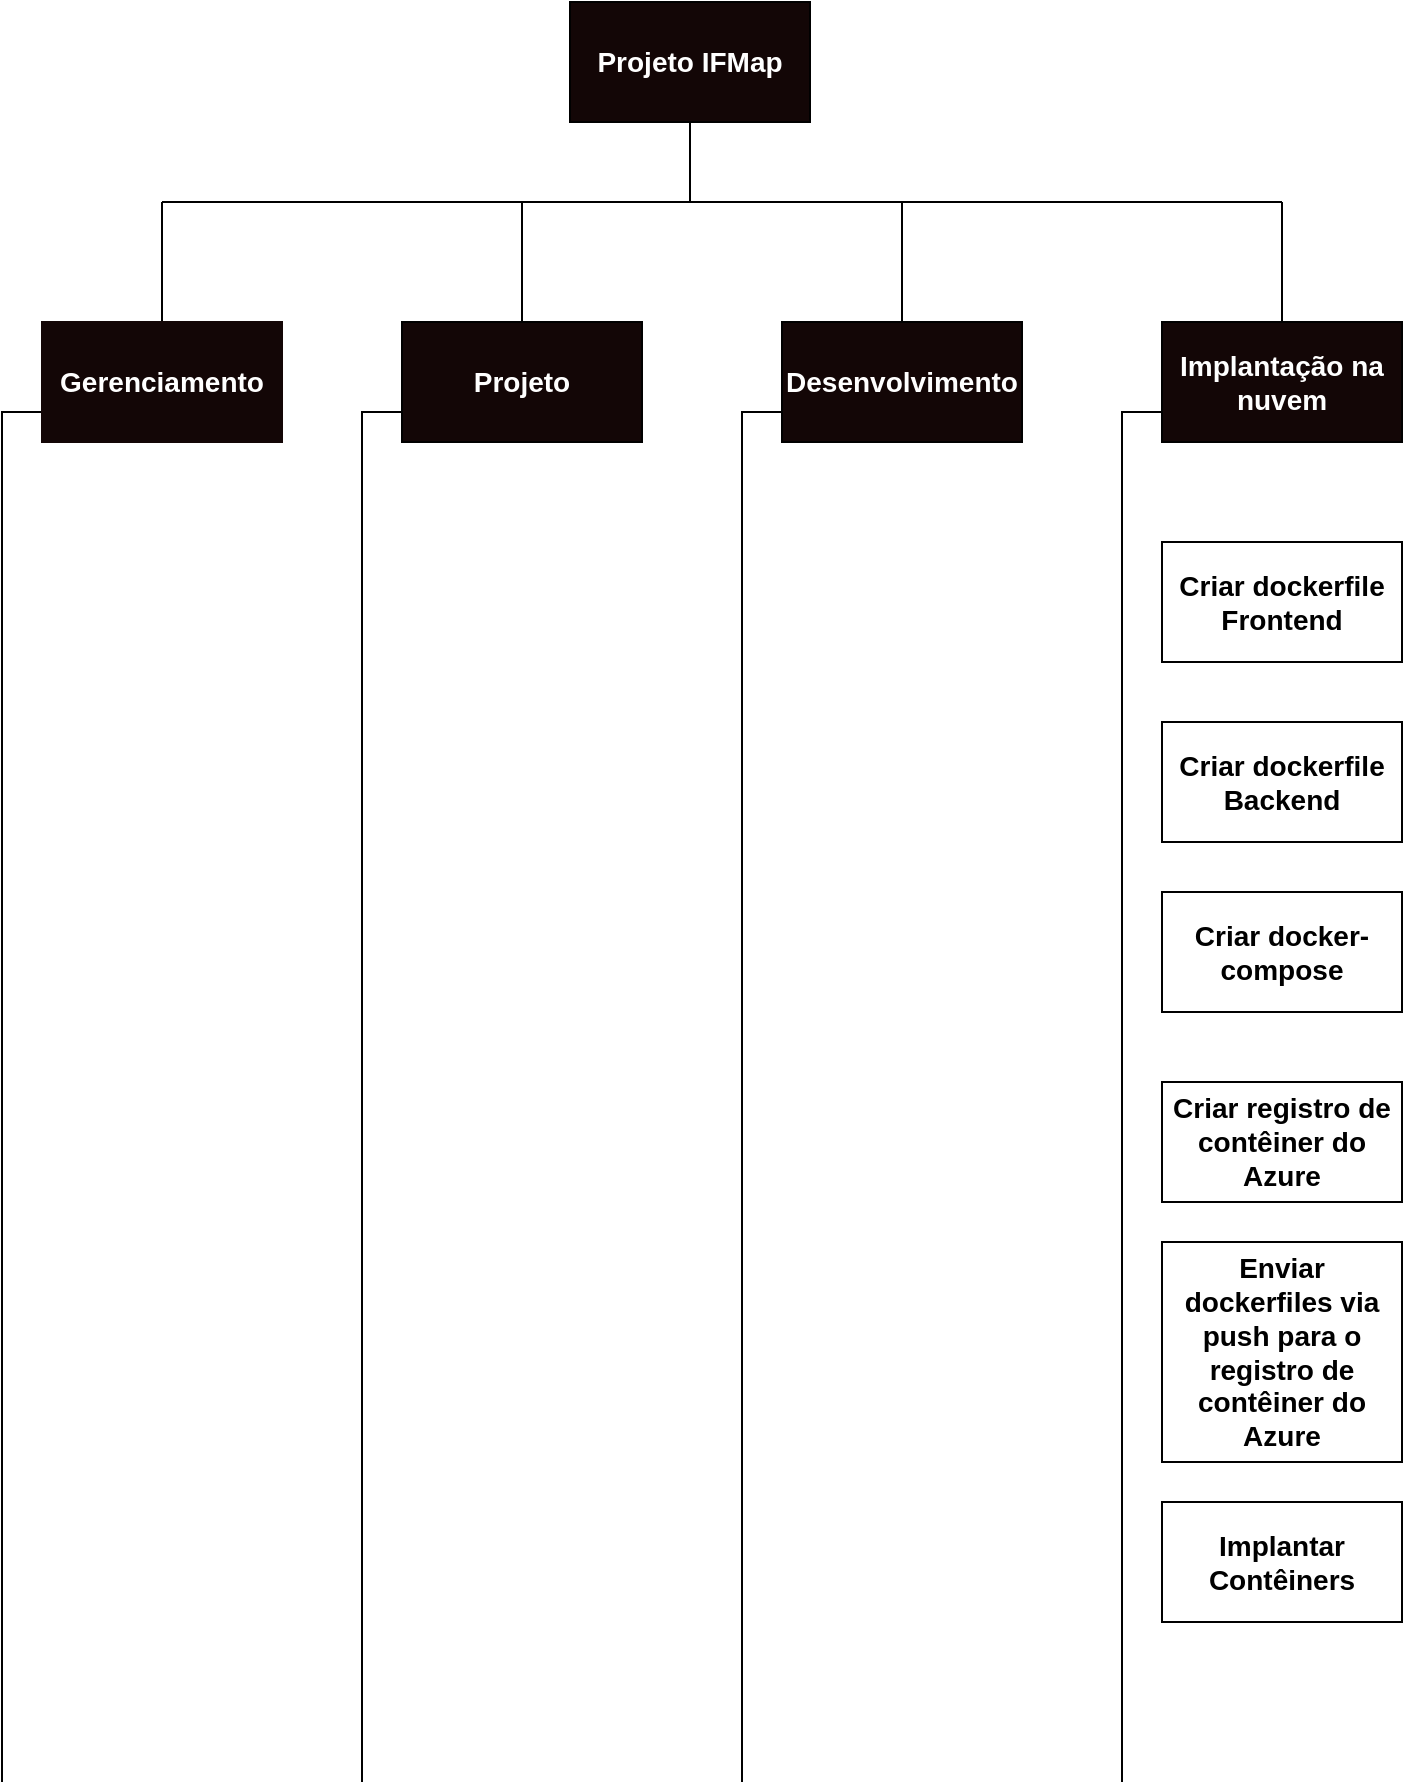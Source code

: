 <mxfile version="21.2.4" type="device">
  <diagram name="Página-1" id="8DjsX8mdoRZ60jqa2-I1">
    <mxGraphModel dx="1434" dy="802" grid="1" gridSize="10" guides="1" tooltips="1" connect="1" arrows="1" fold="1" page="1" pageScale="1" pageWidth="827" pageHeight="1169" math="0" shadow="0">
      <root>
        <mxCell id="0" />
        <mxCell id="1" parent="0" />
        <mxCell id="0SObzzRBRJdACTHLbziR-11" style="edgeStyle=none;rounded=0;orthogonalLoop=1;jettySize=auto;html=1;endArrow=none;endFill=0;" parent="1" source="0SObzzRBRJdACTHLbziR-1" edge="1">
          <mxGeometry relative="1" as="geometry">
            <mxPoint x="414" y="240" as="targetPoint" />
          </mxGeometry>
        </mxCell>
        <mxCell id="0SObzzRBRJdACTHLbziR-1" value="&lt;b&gt;&lt;font color=&quot;#ffffff&quot; style=&quot;font-size: 14px;&quot;&gt;Projeto IFMap&lt;/font&gt;&lt;/b&gt;" style="rounded=0;whiteSpace=wrap;html=1;fillColor=#130606;" parent="1" vertex="1">
          <mxGeometry x="354" y="140" width="120" height="60" as="geometry" />
        </mxCell>
        <mxCell id="0SObzzRBRJdACTHLbziR-6" style="edgeStyle=none;rounded=0;orthogonalLoop=1;jettySize=auto;html=1;endArrow=none;endFill=0;" parent="1" source="0SObzzRBRJdACTHLbziR-2" edge="1">
          <mxGeometry relative="1" as="geometry">
            <mxPoint x="150" y="240" as="targetPoint" />
          </mxGeometry>
        </mxCell>
        <mxCell id="0SObzzRBRJdACTHLbziR-13" style="edgeStyle=orthogonalEdgeStyle;rounded=0;orthogonalLoop=1;jettySize=auto;html=1;exitX=0;exitY=0.75;exitDx=0;exitDy=0;endArrow=none;endFill=0;" parent="1" source="0SObzzRBRJdACTHLbziR-2" edge="1">
          <mxGeometry relative="1" as="geometry">
            <mxPoint x="70" y="1030" as="targetPoint" />
          </mxGeometry>
        </mxCell>
        <mxCell id="0SObzzRBRJdACTHLbziR-2" value="&lt;font style=&quot;font-size: 14px;&quot; color=&quot;#ffffff&quot;&gt;&lt;b&gt;Gerenciamento&lt;/b&gt;&lt;/font&gt;" style="rounded=0;whiteSpace=wrap;html=1;strokeColor=#130606;fillColor=#130606;" parent="1" vertex="1">
          <mxGeometry x="90" y="300" width="120" height="60" as="geometry" />
        </mxCell>
        <mxCell id="0SObzzRBRJdACTHLbziR-7" style="edgeStyle=none;rounded=0;orthogonalLoop=1;jettySize=auto;html=1;endArrow=none;endFill=0;" parent="1" source="0SObzzRBRJdACTHLbziR-3" edge="1">
          <mxGeometry relative="1" as="geometry">
            <mxPoint x="330" y="240" as="targetPoint" />
          </mxGeometry>
        </mxCell>
        <mxCell id="0SObzzRBRJdACTHLbziR-15" style="edgeStyle=orthogonalEdgeStyle;rounded=0;orthogonalLoop=1;jettySize=auto;html=1;exitX=0;exitY=0.75;exitDx=0;exitDy=0;endArrow=none;endFill=0;" parent="1" source="0SObzzRBRJdACTHLbziR-3" edge="1">
          <mxGeometry relative="1" as="geometry">
            <mxPoint x="250" y="1030" as="targetPoint" />
            <Array as="points">
              <mxPoint x="250" y="345" />
              <mxPoint x="250" y="1030" />
            </Array>
          </mxGeometry>
        </mxCell>
        <mxCell id="0SObzzRBRJdACTHLbziR-3" value="&lt;font style=&quot;font-size: 14px;&quot; color=&quot;#ffffff&quot;&gt;&lt;b&gt;Projeto&lt;/b&gt;&lt;/font&gt;" style="rounded=0;whiteSpace=wrap;html=1;fillColor=#130606;" parent="1" vertex="1">
          <mxGeometry x="270" y="300" width="120" height="60" as="geometry" />
        </mxCell>
        <mxCell id="0SObzzRBRJdACTHLbziR-10" style="edgeStyle=none;rounded=0;orthogonalLoop=1;jettySize=auto;html=1;endArrow=none;endFill=0;" parent="1" source="0SObzzRBRJdACTHLbziR-4" edge="1">
          <mxGeometry relative="1" as="geometry">
            <mxPoint x="520" y="240" as="targetPoint" />
          </mxGeometry>
        </mxCell>
        <mxCell id="0SObzzRBRJdACTHLbziR-16" style="edgeStyle=orthogonalEdgeStyle;rounded=0;orthogonalLoop=1;jettySize=auto;html=1;exitX=0;exitY=0.75;exitDx=0;exitDy=0;endArrow=none;endFill=0;" parent="1" source="0SObzzRBRJdACTHLbziR-4" edge="1">
          <mxGeometry relative="1" as="geometry">
            <mxPoint x="440" y="1030" as="targetPoint" />
            <Array as="points">
              <mxPoint x="440" y="345" />
              <mxPoint x="440" y="1030" />
            </Array>
          </mxGeometry>
        </mxCell>
        <mxCell id="0SObzzRBRJdACTHLbziR-4" value="&lt;font style=&quot;font-size: 14px;&quot; color=&quot;#ffffff&quot;&gt;&lt;b&gt;Desenvolvimento&lt;/b&gt;&lt;/font&gt;" style="rounded=0;whiteSpace=wrap;html=1;fillColor=#130606;" parent="1" vertex="1">
          <mxGeometry x="460" y="300" width="120" height="60" as="geometry" />
        </mxCell>
        <mxCell id="0SObzzRBRJdACTHLbziR-9" style="edgeStyle=none;rounded=0;orthogonalLoop=1;jettySize=auto;html=1;startArrow=none;startFill=0;endArrow=none;endFill=0;" parent="1" source="0SObzzRBRJdACTHLbziR-5" edge="1">
          <mxGeometry relative="1" as="geometry">
            <mxPoint x="710" y="240" as="targetPoint" />
          </mxGeometry>
        </mxCell>
        <mxCell id="0SObzzRBRJdACTHLbziR-17" style="edgeStyle=orthogonalEdgeStyle;rounded=0;orthogonalLoop=1;jettySize=auto;html=1;exitX=0;exitY=0.75;exitDx=0;exitDy=0;endArrow=none;endFill=0;" parent="1" source="0SObzzRBRJdACTHLbziR-5" edge="1">
          <mxGeometry relative="1" as="geometry">
            <mxPoint x="630" y="1030" as="targetPoint" />
            <Array as="points">
              <mxPoint x="630" y="345" />
              <mxPoint x="630" y="1030" />
            </Array>
          </mxGeometry>
        </mxCell>
        <mxCell id="0SObzzRBRJdACTHLbziR-5" value="&lt;font style=&quot;font-size: 14px;&quot; color=&quot;#ffffff&quot;&gt;&lt;b&gt;Implantação na nuvem&lt;/b&gt;&lt;/font&gt;" style="rounded=0;whiteSpace=wrap;html=1;fillColor=#130606;" parent="1" vertex="1">
          <mxGeometry x="650" y="300" width="120" height="60" as="geometry" />
        </mxCell>
        <mxCell id="0SObzzRBRJdACTHLbziR-8" value="" style="endArrow=none;html=1;rounded=0;" parent="1" edge="1">
          <mxGeometry width="50" height="50" relative="1" as="geometry">
            <mxPoint x="150" y="240" as="sourcePoint" />
            <mxPoint x="710" y="240" as="targetPoint" />
          </mxGeometry>
        </mxCell>
        <mxCell id="1sshZKprcrrpbJ7LVoHN-1" value="&lt;font style=&quot;font-size: 14px;&quot;&gt;&lt;b style=&quot;&quot;&gt;Criar dockerfile&lt;br&gt;Frontend&lt;br&gt;&lt;/b&gt;&lt;/font&gt;" style="rounded=0;whiteSpace=wrap;html=1;" vertex="1" parent="1">
          <mxGeometry x="650" y="410" width="120" height="60" as="geometry" />
        </mxCell>
        <mxCell id="1sshZKprcrrpbJ7LVoHN-4" value="&lt;font style=&quot;font-size: 14px;&quot;&gt;&lt;b style=&quot;&quot;&gt;Criar dockerfile&lt;br&gt;Backend&lt;br&gt;&lt;/b&gt;&lt;/font&gt;" style="rounded=0;whiteSpace=wrap;html=1;" vertex="1" parent="1">
          <mxGeometry x="650" y="500" width="120" height="60" as="geometry" />
        </mxCell>
        <mxCell id="1sshZKprcrrpbJ7LVoHN-5" value="&lt;font style=&quot;font-size: 14px;&quot;&gt;&lt;b style=&quot;&quot;&gt;Criar docker-compose&lt;br&gt;&lt;/b&gt;&lt;/font&gt;" style="rounded=0;whiteSpace=wrap;html=1;" vertex="1" parent="1">
          <mxGeometry x="650" y="585" width="120" height="60" as="geometry" />
        </mxCell>
        <mxCell id="1sshZKprcrrpbJ7LVoHN-6" value="&lt;font style=&quot;font-size: 14px;&quot;&gt;&lt;b style=&quot;&quot;&gt;Criar registro de contêiner do Azure&lt;br&gt;&lt;/b&gt;&lt;/font&gt;" style="rounded=0;whiteSpace=wrap;html=1;" vertex="1" parent="1">
          <mxGeometry x="650" y="680" width="120" height="60" as="geometry" />
        </mxCell>
        <mxCell id="1sshZKprcrrpbJ7LVoHN-7" value="&lt;font style=&quot;font-size: 14px;&quot;&gt;&lt;b style=&quot;&quot;&gt;Enviar dockerfiles via push para o registro de contêiner do Azure&lt;br&gt;&lt;/b&gt;&lt;/font&gt;" style="rounded=0;whiteSpace=wrap;html=1;" vertex="1" parent="1">
          <mxGeometry x="650" y="760" width="120" height="110" as="geometry" />
        </mxCell>
        <mxCell id="1sshZKprcrrpbJ7LVoHN-8" value="&lt;font style=&quot;font-size: 14px;&quot;&gt;&lt;b style=&quot;&quot;&gt;Implantar Contêiners&lt;br&gt;&lt;/b&gt;&lt;/font&gt;" style="rounded=0;whiteSpace=wrap;html=1;" vertex="1" parent="1">
          <mxGeometry x="650" y="890" width="120" height="60" as="geometry" />
        </mxCell>
      </root>
    </mxGraphModel>
  </diagram>
</mxfile>
